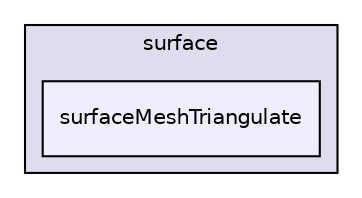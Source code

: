 digraph "applications/utilities/surface/surfaceMeshTriangulate" {
  bgcolor=transparent;
  compound=true
  node [ fontsize="10", fontname="Helvetica"];
  edge [ labelfontsize="10", labelfontname="Helvetica"];
  subgraph clusterdir_f17de662d5fa06afbf0442aecb6ca0a0 {
    graph [ bgcolor="#ddddee", pencolor="black", label="surface" fontname="Helvetica", fontsize="10", URL="dir_f17de662d5fa06afbf0442aecb6ca0a0.html"]
  dir_264d7d0bd79466671e85a5035d4eeef1 [shape=box, label="surfaceMeshTriangulate", style="filled", fillcolor="#eeeeff", pencolor="black", URL="dir_264d7d0bd79466671e85a5035d4eeef1.html"];
  }
}
